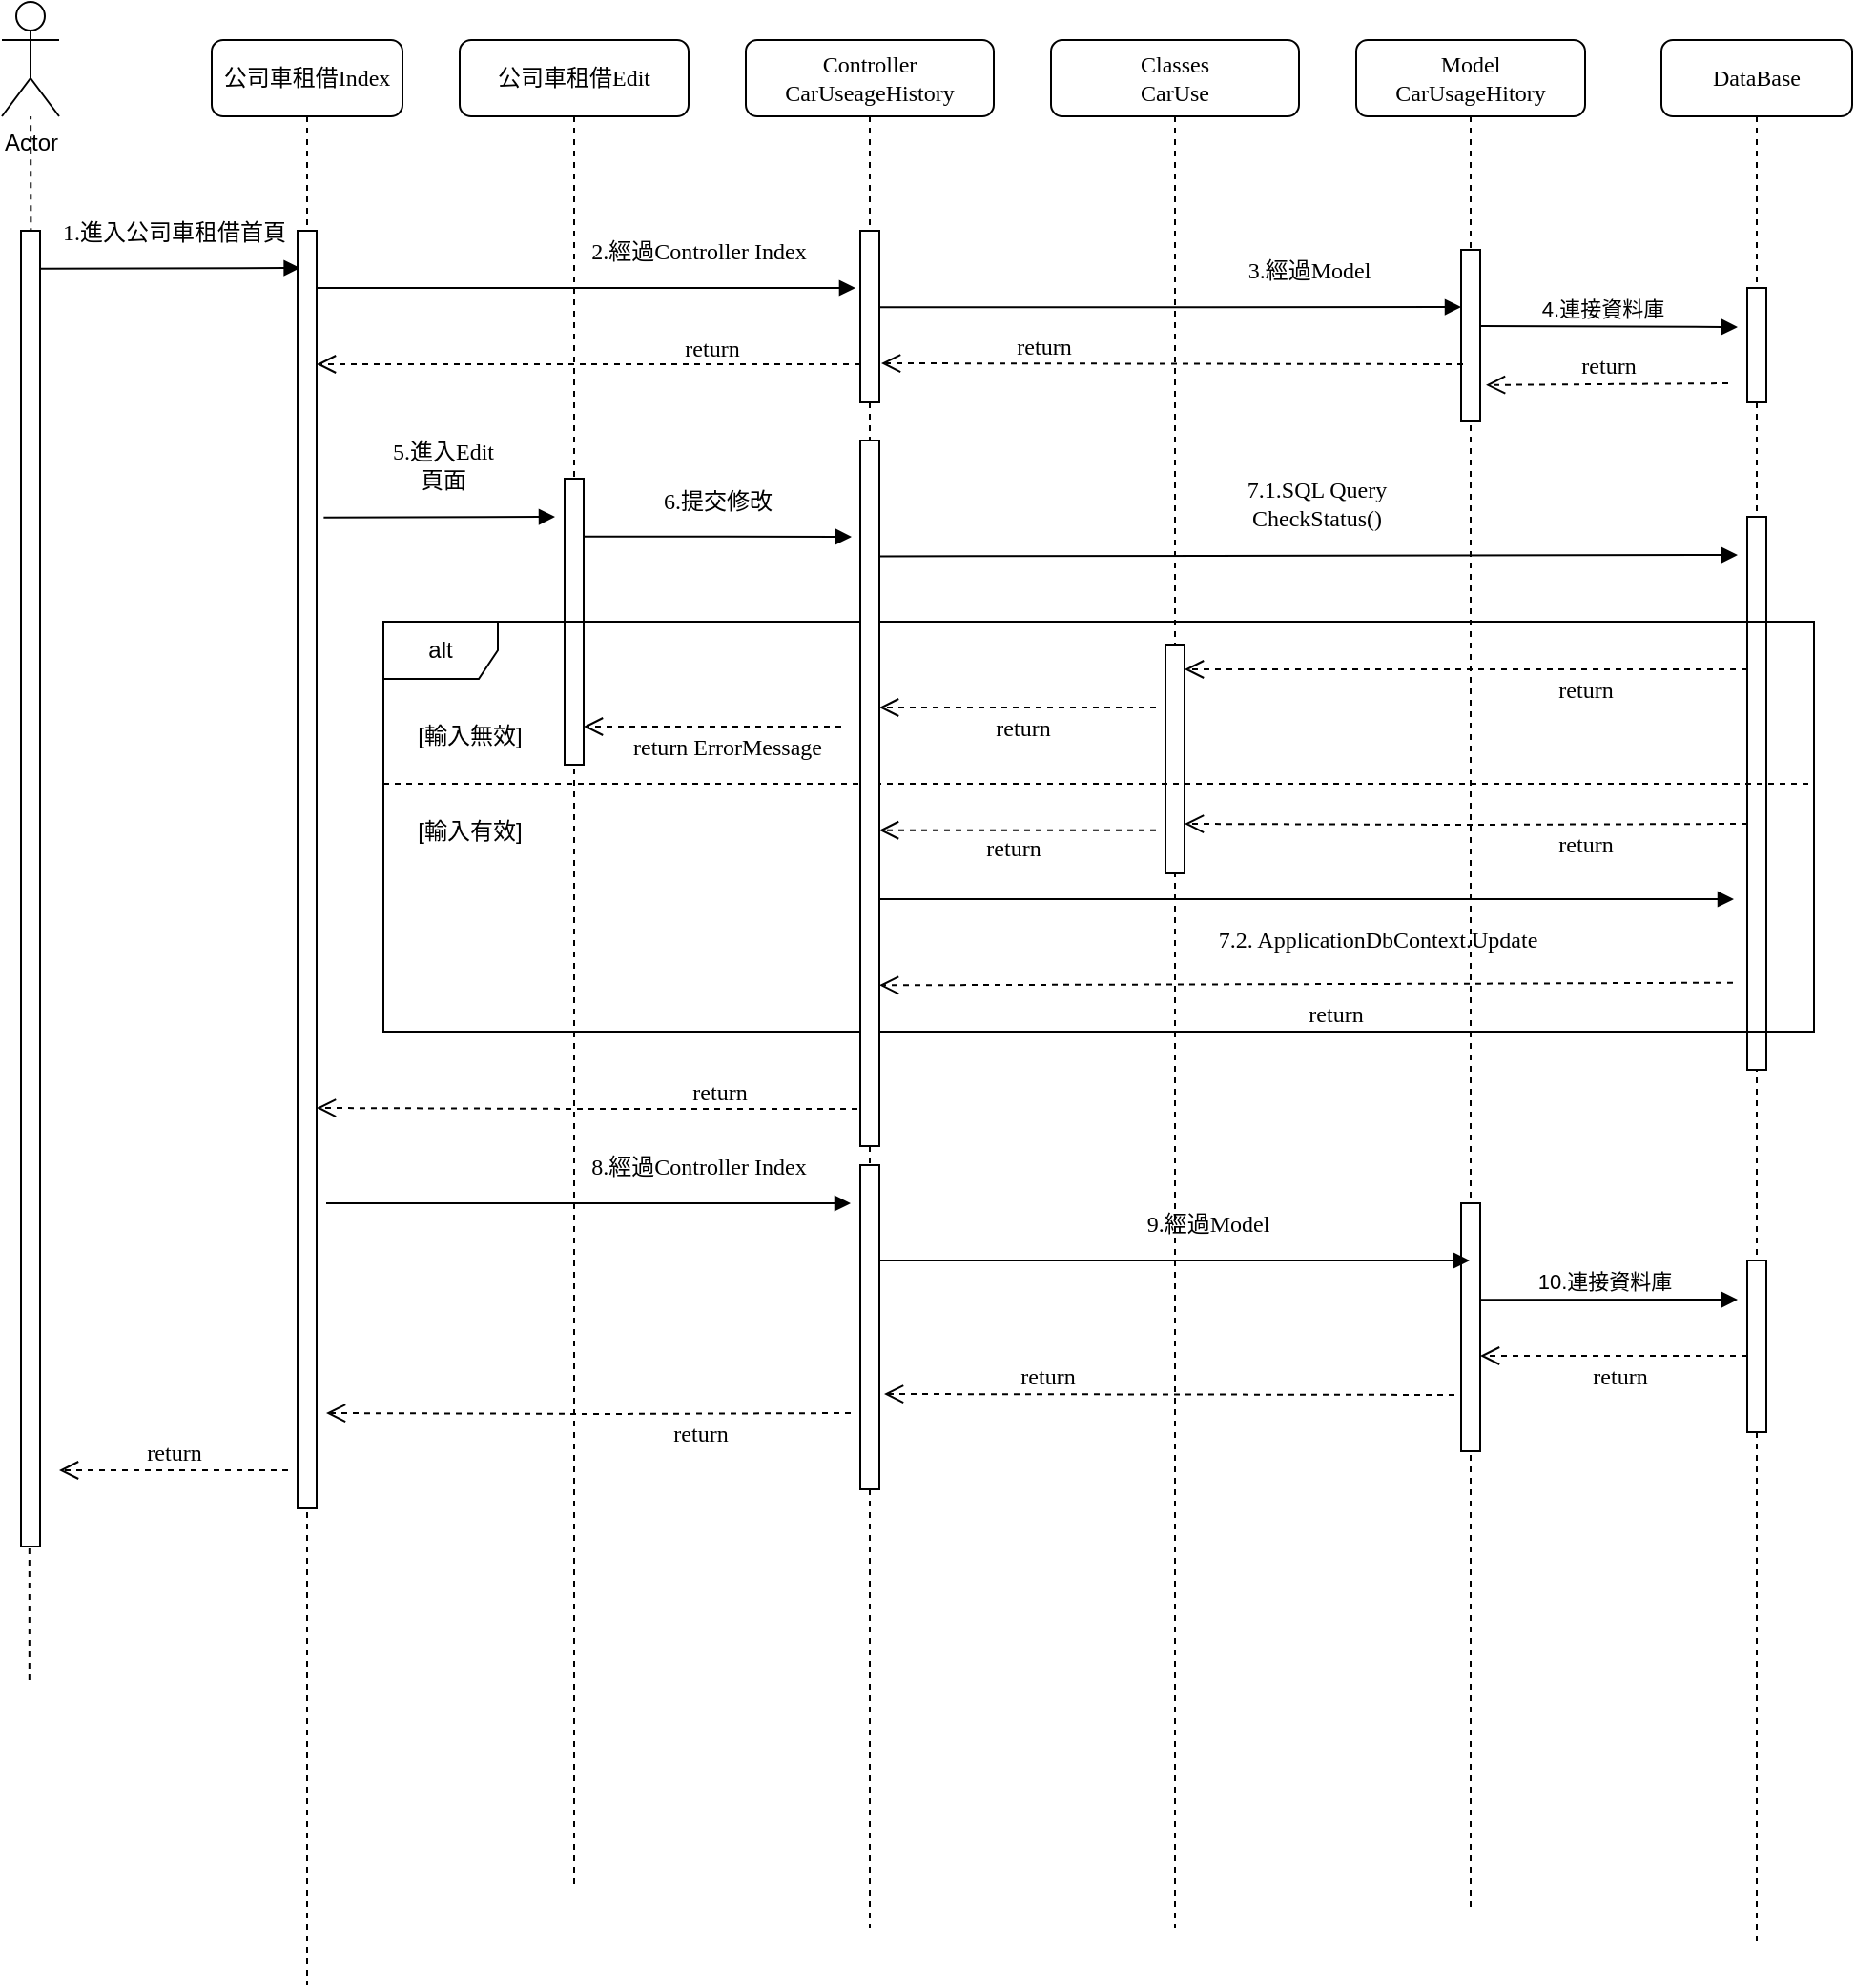 <mxfile version="21.5.2" type="github">
  <diagram name="第1頁" id="OlODXsAz0My1lcviEtLB">
    <mxGraphModel dx="1500" dy="893" grid="1" gridSize="10" guides="1" tooltips="1" connect="1" arrows="1" fold="1" page="1" pageScale="1" pageWidth="1169" pageHeight="827" math="0" shadow="0">
      <root>
        <mxCell id="0" />
        <mxCell id="1" parent="0" />
        <mxCell id="F7qLGNUlQ6AjM7JBpMWR-1" value="DataBase" style="shape=umlLifeline;perimeter=lifelinePerimeter;whiteSpace=wrap;html=1;container=1;collapsible=0;recursiveResize=0;outlineConnect=0;rounded=1;shadow=0;comic=0;labelBackgroundColor=none;strokeWidth=1;fontFamily=Verdana;fontSize=12;align=center;" vertex="1" parent="1">
          <mxGeometry x="1000" y="390" width="100" height="1000" as="geometry" />
        </mxCell>
        <mxCell id="F7qLGNUlQ6AjM7JBpMWR-2" value="" style="html=1;points=[];perimeter=orthogonalPerimeter;rounded=0;shadow=0;comic=0;labelBackgroundColor=none;strokeColor=#000000;strokeWidth=1;fillColor=#FFFFFF;fontFamily=Verdana;fontSize=12;fontColor=#000000;align=center;" vertex="1" parent="F7qLGNUlQ6AjM7JBpMWR-1">
          <mxGeometry x="45" y="130" width="10" height="60" as="geometry" />
        </mxCell>
        <mxCell id="F7qLGNUlQ6AjM7JBpMWR-3" value="return" style="html=1;verticalAlign=bottom;endArrow=open;dashed=1;endSize=8;labelBackgroundColor=none;fontFamily=Verdana;fontSize=12;entryX=1.303;entryY=0.788;entryDx=0;entryDy=0;entryPerimeter=0;" edge="1" parent="F7qLGNUlQ6AjM7JBpMWR-1" target="F7qLGNUlQ6AjM7JBpMWR-11">
          <mxGeometry relative="1" as="geometry">
            <mxPoint x="-105" y="180" as="targetPoint" />
            <mxPoint x="35" y="180" as="sourcePoint" />
            <mxPoint as="offset" />
          </mxGeometry>
        </mxCell>
        <mxCell id="F7qLGNUlQ6AjM7JBpMWR-4" value="" style="html=1;points=[];perimeter=orthogonalPerimeter;rounded=0;shadow=0;comic=0;labelBackgroundColor=none;strokeColor=#000000;strokeWidth=1;fillColor=#FFFFFF;fontFamily=Verdana;fontSize=12;fontColor=#000000;align=center;" vertex="1" parent="F7qLGNUlQ6AjM7JBpMWR-1">
          <mxGeometry x="45" y="250" width="10" height="290" as="geometry" />
        </mxCell>
        <mxCell id="F7qLGNUlQ6AjM7JBpMWR-5" value="" style="html=1;points=[];perimeter=orthogonalPerimeter;rounded=0;shadow=0;comic=0;labelBackgroundColor=none;strokeWidth=1;fontFamily=Verdana;fontSize=12;align=center;" vertex="1" parent="F7qLGNUlQ6AjM7JBpMWR-1">
          <mxGeometry x="45" y="640" width="10" height="90" as="geometry" />
        </mxCell>
        <mxCell id="F7qLGNUlQ6AjM7JBpMWR-6" value="1.進入公司車租借首頁" style="html=1;verticalAlign=bottom;endArrow=block;labelBackgroundColor=none;fontFamily=Verdana;fontSize=12;edgeStyle=elbowEdgeStyle;elbow=vertical;exitX=1.32;exitY=0.127;exitDx=0;exitDy=0;exitPerimeter=0;" edge="1" parent="1">
          <mxGeometry x="0.025" y="10" relative="1" as="geometry">
            <mxPoint x="150.0" y="509.85" as="sourcePoint" />
            <mxPoint x="286.3" y="509.5" as="targetPoint" />
            <mxPoint as="offset" />
          </mxGeometry>
        </mxCell>
        <mxCell id="F7qLGNUlQ6AjM7JBpMWR-7" value="Actor" style="shape=umlActor;verticalLabelPosition=bottom;verticalAlign=top;html=1;outlineConnect=0;" vertex="1" parent="1">
          <mxGeometry x="130" y="370" width="30" height="60" as="geometry" />
        </mxCell>
        <mxCell id="F7qLGNUlQ6AjM7JBpMWR-8" value="Model&lt;br&gt;CarUsageHitory" style="shape=umlLifeline;perimeter=lifelinePerimeter;whiteSpace=wrap;html=1;container=1;collapsible=0;recursiveResize=0;outlineConnect=0;rounded=1;shadow=0;comic=0;labelBackgroundColor=none;strokeWidth=1;fontFamily=Verdana;fontSize=12;align=center;" vertex="1" parent="1">
          <mxGeometry x="840" y="390" width="120" height="980" as="geometry" />
        </mxCell>
        <mxCell id="F7qLGNUlQ6AjM7JBpMWR-9" value="" style="html=1;verticalAlign=bottom;endArrow=block;labelBackgroundColor=none;fontFamily=Verdana;fontSize=12;edgeStyle=elbowEdgeStyle;elbow=vertical;exitX=0.9;exitY=0.237;exitDx=0;exitDy=0;exitPerimeter=0;" edge="1" parent="F7qLGNUlQ6AjM7JBpMWR-8">
          <mxGeometry relative="1" as="geometry">
            <mxPoint x="65" y="150" as="sourcePoint" />
            <mxPoint x="200" y="151" as="targetPoint" />
          </mxGeometry>
        </mxCell>
        <mxCell id="F7qLGNUlQ6AjM7JBpMWR-10" value="4.連接資料庫" style="edgeLabel;html=1;align=center;verticalAlign=middle;resizable=0;points=[];" vertex="1" connectable="0" parent="F7qLGNUlQ6AjM7JBpMWR-9">
          <mxGeometry x="-0.049" y="2" relative="1" as="geometry">
            <mxPoint y="-8" as="offset" />
          </mxGeometry>
        </mxCell>
        <mxCell id="F7qLGNUlQ6AjM7JBpMWR-11" value="" style="html=1;points=[];perimeter=orthogonalPerimeter;rounded=0;shadow=0;comic=0;labelBackgroundColor=none;strokeWidth=1;fontFamily=Verdana;fontSize=12;align=center;" vertex="1" parent="F7qLGNUlQ6AjM7JBpMWR-8">
          <mxGeometry x="55" y="110" width="10" height="90" as="geometry" />
        </mxCell>
        <mxCell id="F7qLGNUlQ6AjM7JBpMWR-16" value="" style="endArrow=none;dashed=1;html=1;rounded=0;exitX=0.52;exitY=0.011;exitDx=0;exitDy=0;exitPerimeter=0;" edge="1" parent="1" source="F7qLGNUlQ6AjM7JBpMWR-61" target="F7qLGNUlQ6AjM7JBpMWR-7">
          <mxGeometry width="50" height="50" relative="1" as="geometry">
            <mxPoint x="140" y="490" as="sourcePoint" />
            <mxPoint x="143" y="440" as="targetPoint" />
          </mxGeometry>
        </mxCell>
        <mxCell id="F7qLGNUlQ6AjM7JBpMWR-22" value="公司車租借Edit" style="shape=umlLifeline;perimeter=lifelinePerimeter;whiteSpace=wrap;html=1;container=1;collapsible=0;recursiveResize=0;outlineConnect=0;rounded=1;shadow=0;comic=0;labelBackgroundColor=none;strokeWidth=1;fontFamily=Verdana;fontSize=12;align=center;" vertex="1" parent="1">
          <mxGeometry x="370" y="390" width="120" height="970" as="geometry" />
        </mxCell>
        <mxCell id="F7qLGNUlQ6AjM7JBpMWR-30" value="6.提交修改" style="html=1;verticalAlign=bottom;endArrow=block;labelBackgroundColor=none;fontFamily=Verdana;fontSize=12;edgeStyle=elbowEdgeStyle;elbow=vertical;exitX=1.32;exitY=0.127;exitDx=0;exitDy=0;exitPerimeter=0;" edge="1" parent="F7qLGNUlQ6AjM7JBpMWR-22">
          <mxGeometry x="0.025" y="10" relative="1" as="geometry">
            <mxPoint x="61.0" y="260.35" as="sourcePoint" />
            <mxPoint x="205.5" y="260.882" as="targetPoint" />
            <mxPoint as="offset" />
          </mxGeometry>
        </mxCell>
        <mxCell id="F7qLGNUlQ6AjM7JBpMWR-57" value="return" style="html=1;verticalAlign=bottom;endArrow=open;dashed=1;endSize=8;labelBackgroundColor=none;fontFamily=Verdana;fontSize=12;" edge="1" parent="F7qLGNUlQ6AjM7JBpMWR-22" source="F7qLGNUlQ6AjM7JBpMWR-17">
          <mxGeometry x="-0.455" relative="1" as="geometry">
            <mxPoint x="-75" y="560" as="targetPoint" />
            <mxPoint x="200" y="560" as="sourcePoint" />
            <mxPoint as="offset" />
            <Array as="points">
              <mxPoint x="70" y="560.5" />
            </Array>
          </mxGeometry>
        </mxCell>
        <mxCell id="F7qLGNUlQ6AjM7JBpMWR-28" value="" style="html=1;points=[];perimeter=orthogonalPerimeter;rounded=0;shadow=0;comic=0;labelBackgroundColor=none;strokeWidth=1;fontFamily=Verdana;fontSize=12;align=center;" vertex="1" parent="1">
          <mxGeometry x="425" y="620" width="10" height="150" as="geometry" />
        </mxCell>
        <mxCell id="F7qLGNUlQ6AjM7JBpMWR-29" value="5.進入Edit&lt;br&gt;頁面" style="html=1;verticalAlign=bottom;endArrow=block;labelBackgroundColor=none;fontFamily=Verdana;fontSize=12;edgeStyle=elbowEdgeStyle;elbow=vertical;exitX=1.32;exitY=0.127;exitDx=0;exitDy=0;exitPerimeter=0;" edge="1" parent="1">
          <mxGeometry x="0.025" y="10" relative="1" as="geometry">
            <mxPoint x="298.7" y="640.35" as="sourcePoint" />
            <mxPoint x="420" y="640" as="targetPoint" />
            <mxPoint as="offset" />
          </mxGeometry>
        </mxCell>
        <mxCell id="F7qLGNUlQ6AjM7JBpMWR-31" value="Classes&lt;br&gt;CarUse" style="shape=umlLifeline;perimeter=lifelinePerimeter;whiteSpace=wrap;html=1;container=1;collapsible=0;recursiveResize=0;outlineConnect=0;rounded=1;shadow=0;comic=0;labelBackgroundColor=none;strokeWidth=1;fontFamily=Verdana;fontSize=12;align=center;" vertex="1" parent="1">
          <mxGeometry x="680" y="390" width="130" height="990" as="geometry" />
        </mxCell>
        <mxCell id="F7qLGNUlQ6AjM7JBpMWR-34" value="return" style="html=1;verticalAlign=bottom;endArrow=open;dashed=1;endSize=8;labelBackgroundColor=none;fontFamily=Verdana;fontSize=12;" edge="1" parent="F7qLGNUlQ6AjM7JBpMWR-31">
          <mxGeometry x="0.443" relative="1" as="geometry">
            <mxPoint x="-87.5" y="710" as="targetPoint" />
            <mxPoint x="217.5" y="710.5" as="sourcePoint" />
            <mxPoint as="offset" />
          </mxGeometry>
        </mxCell>
        <mxCell id="F7qLGNUlQ6AjM7JBpMWR-21" value="7.1.SQL Query&lt;br&gt;CheckStatus()" style="html=1;verticalAlign=bottom;endArrow=block;labelBackgroundColor=none;fontFamily=Verdana;fontSize=12;edgeStyle=elbowEdgeStyle;elbow=vertical;exitX=1.32;exitY=0.127;exitDx=0;exitDy=0;exitPerimeter=0;" edge="1" parent="F7qLGNUlQ6AjM7JBpMWR-31">
          <mxGeometry x="0.018" y="10" relative="1" as="geometry">
            <mxPoint x="-90" y="270.72" as="sourcePoint" />
            <mxPoint x="360" y="270" as="targetPoint" />
            <mxPoint as="offset" />
            <Array as="points">
              <mxPoint x="-75" y="270" />
            </Array>
          </mxGeometry>
        </mxCell>
        <mxCell id="F7qLGNUlQ6AjM7JBpMWR-62" value="" style="html=1;points=[];perimeter=orthogonalPerimeter;rounded=0;shadow=0;comic=0;labelBackgroundColor=none;strokeWidth=1;fontFamily=Verdana;fontSize=12;align=center;" vertex="1" parent="F7qLGNUlQ6AjM7JBpMWR-31">
          <mxGeometry x="60" y="317" width="10" height="120" as="geometry" />
        </mxCell>
        <mxCell id="F7qLGNUlQ6AjM7JBpMWR-12" value="" style="html=1;points=[];perimeter=orthogonalPerimeter;rounded=0;shadow=0;comic=0;labelBackgroundColor=none;strokeWidth=1;fontFamily=Verdana;fontSize=12;align=center;" vertex="1" parent="F7qLGNUlQ6AjM7JBpMWR-31">
          <mxGeometry x="215" y="610" width="10" height="130" as="geometry" />
        </mxCell>
        <mxCell id="F7qLGNUlQ6AjM7JBpMWR-36" value="return" style="html=1;verticalAlign=bottom;endArrow=open;dashed=1;endSize=8;labelBackgroundColor=none;fontFamily=Verdana;fontSize=12;" edge="1" parent="1">
          <mxGeometry x="0.443" relative="1" as="geometry">
            <mxPoint x="591" y="559.5" as="targetPoint" />
            <mxPoint x="896" y="560" as="sourcePoint" />
            <mxPoint as="offset" />
          </mxGeometry>
        </mxCell>
        <mxCell id="F7qLGNUlQ6AjM7JBpMWR-38" value="alt" style="shape=umlFrame;whiteSpace=wrap;html=1;pointerEvents=0;" vertex="1" parent="1">
          <mxGeometry x="330" y="695" width="750" height="215" as="geometry" />
        </mxCell>
        <mxCell id="F7qLGNUlQ6AjM7JBpMWR-39" value="" style="endArrow=none;dashed=1;html=1;rounded=0;exitX=0.001;exitY=0.494;exitDx=0;exitDy=0;exitPerimeter=0;" edge="1" parent="1">
          <mxGeometry width="50" height="50" relative="1" as="geometry">
            <mxPoint x="330.0" y="780.0" as="sourcePoint" />
            <mxPoint x="1080" y="780" as="targetPoint" />
          </mxGeometry>
        </mxCell>
        <mxCell id="F7qLGNUlQ6AjM7JBpMWR-40" value="[輸入無效]" style="text;html=1;align=center;verticalAlign=middle;resizable=0;points=[];autosize=1;strokeColor=none;fillColor=none;" vertex="1" parent="1">
          <mxGeometry x="335" y="740" width="80" height="30" as="geometry" />
        </mxCell>
        <mxCell id="F7qLGNUlQ6AjM7JBpMWR-41" value="[輸入有效]" style="text;html=1;align=center;verticalAlign=middle;resizable=0;points=[];autosize=1;strokeColor=none;fillColor=none;" vertex="1" parent="1">
          <mxGeometry x="335" y="790" width="80" height="30" as="geometry" />
        </mxCell>
        <mxCell id="F7qLGNUlQ6AjM7JBpMWR-42" value="return" style="html=1;verticalAlign=bottom;endArrow=open;dashed=1;endSize=8;labelBackgroundColor=none;fontFamily=Verdana;fontSize=12;" edge="1" parent="1">
          <mxGeometry x="-0.424" y="20" relative="1" as="geometry">
            <mxPoint x="750" y="720" as="targetPoint" />
            <mxPoint x="1045" y="720" as="sourcePoint" />
            <mxPoint as="offset" />
          </mxGeometry>
        </mxCell>
        <mxCell id="F7qLGNUlQ6AjM7JBpMWR-43" value="return" style="html=1;verticalAlign=bottom;endArrow=open;dashed=1;endSize=8;labelBackgroundColor=none;fontFamily=Verdana;fontSize=12;" edge="1" parent="1">
          <mxGeometry x="-0.035" y="20" relative="1" as="geometry">
            <mxPoint x="590" y="740" as="targetPoint" />
            <mxPoint x="735" y="740" as="sourcePoint" />
            <mxPoint as="offset" />
          </mxGeometry>
        </mxCell>
        <mxCell id="F7qLGNUlQ6AjM7JBpMWR-44" value="return ErrorMessage" style="html=1;verticalAlign=bottom;endArrow=open;dashed=1;endSize=8;labelBackgroundColor=none;fontFamily=Verdana;fontSize=12;" edge="1" parent="1">
          <mxGeometry x="-0.111" y="20" relative="1" as="geometry">
            <mxPoint x="435" y="750" as="targetPoint" />
            <mxPoint x="570" y="750" as="sourcePoint" />
            <mxPoint as="offset" />
          </mxGeometry>
        </mxCell>
        <mxCell id="F7qLGNUlQ6AjM7JBpMWR-45" value="return" style="html=1;verticalAlign=bottom;endArrow=open;dashed=1;endSize=8;labelBackgroundColor=none;fontFamily=Verdana;fontSize=12;" edge="1" parent="1">
          <mxGeometry x="-0.424" y="20" relative="1" as="geometry">
            <mxPoint x="750" y="801" as="targetPoint" />
            <mxPoint x="1045" y="801" as="sourcePoint" />
            <mxPoint as="offset" />
            <Array as="points">
              <mxPoint x="895" y="801.5" />
            </Array>
          </mxGeometry>
        </mxCell>
        <mxCell id="F7qLGNUlQ6AjM7JBpMWR-46" value="return" style="html=1;verticalAlign=bottom;endArrow=open;dashed=1;endSize=8;labelBackgroundColor=none;fontFamily=Verdana;fontSize=12;" edge="1" parent="1">
          <mxGeometry x="0.035" y="19" relative="1" as="geometry">
            <mxPoint x="590" y="804.38" as="targetPoint" />
            <mxPoint x="735" y="804.38" as="sourcePoint" />
            <mxPoint as="offset" />
          </mxGeometry>
        </mxCell>
        <mxCell id="F7qLGNUlQ6AjM7JBpMWR-48" value="7.2. ApplicationDbContext.Update" style="html=1;verticalAlign=bottom;endArrow=block;labelBackgroundColor=none;fontFamily=Verdana;fontSize=12;edgeStyle=elbowEdgeStyle;elbow=vertical;exitX=0.994;exitY=0.653;exitDx=0;exitDy=0;exitPerimeter=0;" edge="1" parent="1">
          <mxGeometry x="0.165" y="-30" relative="1" as="geometry">
            <mxPoint x="589.94" y="840.45" as="sourcePoint" />
            <mxPoint x="1038" y="840.29" as="targetPoint" />
            <mxPoint as="offset" />
          </mxGeometry>
        </mxCell>
        <mxCell id="F7qLGNUlQ6AjM7JBpMWR-49" value="公司車租借Index" style="shape=umlLifeline;perimeter=lifelinePerimeter;whiteSpace=wrap;html=1;container=1;collapsible=0;recursiveResize=0;outlineConnect=0;rounded=1;shadow=0;comic=0;labelBackgroundColor=none;strokeWidth=1;fontFamily=Verdana;fontSize=12;align=center;" vertex="1" parent="1">
          <mxGeometry x="240" y="390" width="100" height="1020" as="geometry" />
        </mxCell>
        <mxCell id="F7qLGNUlQ6AjM7JBpMWR-50" value="2.經過Controller Index" style="html=1;verticalAlign=bottom;endArrow=block;labelBackgroundColor=none;fontFamily=Verdana;fontSize=12;edgeStyle=elbowEdgeStyle;elbow=vertical;entryX=-0.253;entryY=0.333;entryDx=0;entryDy=0;entryPerimeter=0;" edge="1" parent="F7qLGNUlQ6AjM7JBpMWR-49" target="F7qLGNUlQ6AjM7JBpMWR-19">
          <mxGeometry x="0.417" y="10" relative="1" as="geometry">
            <mxPoint x="55" y="130" as="sourcePoint" />
            <mxPoint x="330" y="130" as="targetPoint" />
            <mxPoint as="offset" />
          </mxGeometry>
        </mxCell>
        <mxCell id="F7qLGNUlQ6AjM7JBpMWR-51" value="return" style="html=1;verticalAlign=bottom;endArrow=open;dashed=1;endSize=8;labelBackgroundColor=none;fontFamily=Verdana;fontSize=12;" edge="1" parent="F7qLGNUlQ6AjM7JBpMWR-49">
          <mxGeometry x="-0.451" y="1" relative="1" as="geometry">
            <mxPoint x="55" y="170" as="targetPoint" />
            <mxPoint x="340" y="170" as="sourcePoint" />
            <mxPoint as="offset" />
          </mxGeometry>
        </mxCell>
        <mxCell id="F7qLGNUlQ6AjM7JBpMWR-53" value="" style="html=1;points=[];perimeter=orthogonalPerimeter;rounded=0;shadow=0;comic=0;labelBackgroundColor=none;strokeWidth=1;fontFamily=Verdana;fontSize=12;align=center;" vertex="1" parent="F7qLGNUlQ6AjM7JBpMWR-49">
          <mxGeometry x="45" y="100" width="10" height="670" as="geometry" />
        </mxCell>
        <mxCell id="F7qLGNUlQ6AjM7JBpMWR-56" value="8.經過Controller Index" style="html=1;verticalAlign=bottom;endArrow=block;labelBackgroundColor=none;fontFamily=Verdana;fontSize=12;edgeStyle=elbowEdgeStyle;elbow=vertical;" edge="1" parent="1">
          <mxGeometry x="0.417" y="10" relative="1" as="geometry">
            <mxPoint x="300" y="1000.0" as="sourcePoint" />
            <mxPoint x="575" y="1000.0" as="targetPoint" />
            <mxPoint as="offset" />
          </mxGeometry>
        </mxCell>
        <mxCell id="F7qLGNUlQ6AjM7JBpMWR-58" value="return" style="html=1;verticalAlign=bottom;endArrow=open;dashed=1;endSize=8;labelBackgroundColor=none;fontFamily=Verdana;fontSize=12;entryX=1;entryY=0.738;entryDx=0;entryDy=0;entryPerimeter=0;" edge="1" parent="1">
          <mxGeometry x="-0.072" y="25" relative="1" as="geometry">
            <mxPoint x="590" y="885.68" as="targetPoint" />
            <mxPoint x="1037.5" y="884.32" as="sourcePoint" />
            <mxPoint x="-1" as="offset" />
            <Array as="points">
              <mxPoint x="907.5" y="884.82" />
            </Array>
          </mxGeometry>
        </mxCell>
        <mxCell id="F7qLGNUlQ6AjM7JBpMWR-60" value="" style="endArrow=none;dashed=1;html=1;rounded=0;exitX=0.52;exitY=0.011;exitDx=0;exitDy=0;exitPerimeter=0;" edge="1" parent="1">
          <mxGeometry width="50" height="50" relative="1" as="geometry">
            <mxPoint x="144.41" y="1250" as="sourcePoint" />
            <mxPoint x="144.41" y="1180" as="targetPoint" />
          </mxGeometry>
        </mxCell>
        <mxCell id="F7qLGNUlQ6AjM7JBpMWR-61" value="" style="html=1;points=[];perimeter=orthogonalPerimeter;rounded=0;shadow=0;comic=0;labelBackgroundColor=none;strokeWidth=1;fontFamily=Verdana;fontSize=12;align=center;" vertex="1" parent="1">
          <mxGeometry x="140" y="490" width="10" height="690" as="geometry" />
        </mxCell>
        <mxCell id="F7qLGNUlQ6AjM7JBpMWR-17" value="Controller&lt;br&gt;CarUseageHistory" style="shape=umlLifeline;perimeter=lifelinePerimeter;whiteSpace=wrap;html=1;container=1;collapsible=0;recursiveResize=0;outlineConnect=0;rounded=1;shadow=0;comic=0;labelBackgroundColor=none;strokeWidth=1;fontFamily=Verdana;fontSize=12;align=center;" vertex="1" parent="1">
          <mxGeometry x="520" y="390" width="130" height="990" as="geometry" />
        </mxCell>
        <mxCell id="F7qLGNUlQ6AjM7JBpMWR-18" value="3.經過Model" style="html=1;verticalAlign=bottom;endArrow=block;labelBackgroundColor=none;fontFamily=Verdana;fontSize=12;edgeStyle=elbowEdgeStyle;elbow=vertical;exitX=1.121;exitY=0.358;exitDx=0;exitDy=0;exitPerimeter=0;" edge="1" parent="F7qLGNUlQ6AjM7JBpMWR-17">
          <mxGeometry x="0.477" y="10" relative="1" as="geometry">
            <mxPoint x="70" y="140.18" as="sourcePoint" />
            <mxPoint x="375" y="140" as="targetPoint" />
            <Array as="points" />
            <mxPoint as="offset" />
          </mxGeometry>
        </mxCell>
        <mxCell id="F7qLGNUlQ6AjM7JBpMWR-19" value="" style="html=1;points=[];perimeter=orthogonalPerimeter;rounded=0;shadow=0;comic=0;labelBackgroundColor=none;strokeWidth=1;fontFamily=Verdana;fontSize=12;align=center;" vertex="1" parent="F7qLGNUlQ6AjM7JBpMWR-17">
          <mxGeometry x="60" y="100" width="10" height="90" as="geometry" />
        </mxCell>
        <mxCell id="F7qLGNUlQ6AjM7JBpMWR-20" value="" style="html=1;points=[];perimeter=orthogonalPerimeter;rounded=0;shadow=0;comic=0;labelBackgroundColor=none;strokeWidth=1;fontFamily=Verdana;fontSize=12;align=center;" vertex="1" parent="F7qLGNUlQ6AjM7JBpMWR-17">
          <mxGeometry x="60" y="210" width="10" height="370" as="geometry" />
        </mxCell>
        <mxCell id="F7qLGNUlQ6AjM7JBpMWR-54" value="9.經過Model" style="html=1;verticalAlign=bottom;endArrow=block;labelBackgroundColor=none;fontFamily=Verdana;fontSize=12;edgeStyle=elbowEdgeStyle;elbow=vertical;" edge="1" parent="F7qLGNUlQ6AjM7JBpMWR-17" target="F7qLGNUlQ6AjM7JBpMWR-8">
          <mxGeometry x="0.475" y="10" relative="1" as="geometry">
            <mxPoint x="275" y="640" as="sourcePoint" />
            <mxPoint x="275" y="640" as="targetPoint" />
            <Array as="points">
              <mxPoint x="65" y="640" />
              <mxPoint x="75" y="710" />
            </Array>
            <mxPoint as="offset" />
          </mxGeometry>
        </mxCell>
        <mxCell id="F7qLGNUlQ6AjM7JBpMWR-55" value="return" style="html=1;verticalAlign=bottom;endArrow=open;dashed=1;endSize=8;labelBackgroundColor=none;fontFamily=Verdana;fontSize=12;" edge="1" parent="F7qLGNUlQ6AjM7JBpMWR-17">
          <mxGeometry x="-0.424" y="20" relative="1" as="geometry">
            <mxPoint x="-220" y="720" as="targetPoint" />
            <mxPoint x="55" y="720" as="sourcePoint" />
            <mxPoint as="offset" />
            <Array as="points">
              <mxPoint x="-75" y="720.5" />
            </Array>
          </mxGeometry>
        </mxCell>
        <mxCell id="F7qLGNUlQ6AjM7JBpMWR-65" value="" style="html=1;points=[];perimeter=orthogonalPerimeter;rounded=0;shadow=0;comic=0;labelBackgroundColor=none;strokeWidth=1;fontFamily=Verdana;fontSize=12;align=center;" vertex="1" parent="F7qLGNUlQ6AjM7JBpMWR-17">
          <mxGeometry x="60" y="590" width="10" height="170" as="geometry" />
        </mxCell>
        <mxCell id="F7qLGNUlQ6AjM7JBpMWR-14" value="" style="html=1;verticalAlign=bottom;endArrow=block;labelBackgroundColor=none;fontFamily=Verdana;fontSize=12;edgeStyle=elbowEdgeStyle;elbow=vertical;" edge="1" parent="1">
          <mxGeometry relative="1" as="geometry">
            <mxPoint x="905" y="1050.58" as="sourcePoint" />
            <mxPoint x="1040" y="1050.58" as="targetPoint" />
          </mxGeometry>
        </mxCell>
        <mxCell id="F7qLGNUlQ6AjM7JBpMWR-15" value="10.連接資料庫" style="edgeLabel;html=1;align=center;verticalAlign=middle;resizable=0;points=[];" vertex="1" connectable="0" parent="F7qLGNUlQ6AjM7JBpMWR-14">
          <mxGeometry x="-0.049" y="2" relative="1" as="geometry">
            <mxPoint y="-8" as="offset" />
          </mxGeometry>
        </mxCell>
        <mxCell id="F7qLGNUlQ6AjM7JBpMWR-13" value="return" style="html=1;verticalAlign=bottom;endArrow=open;dashed=1;endSize=8;labelBackgroundColor=none;fontFamily=Verdana;fontSize=12;" edge="1" parent="1">
          <mxGeometry x="-0.035" y="20" relative="1" as="geometry">
            <mxPoint x="905" y="1080" as="targetPoint" />
            <mxPoint x="1045" y="1080" as="sourcePoint" />
            <mxPoint as="offset" />
          </mxGeometry>
        </mxCell>
        <mxCell id="F7qLGNUlQ6AjM7JBpMWR-52" value="return" style="html=1;verticalAlign=bottom;endArrow=open;dashed=1;endSize=8;labelBackgroundColor=none;fontFamily=Verdana;fontSize=12;" edge="1" parent="1">
          <mxGeometry relative="1" as="geometry">
            <mxPoint x="160" y="1140" as="targetPoint" />
            <mxPoint x="280" y="1140" as="sourcePoint" />
            <mxPoint as="offset" />
            <Array as="points" />
          </mxGeometry>
        </mxCell>
      </root>
    </mxGraphModel>
  </diagram>
</mxfile>
